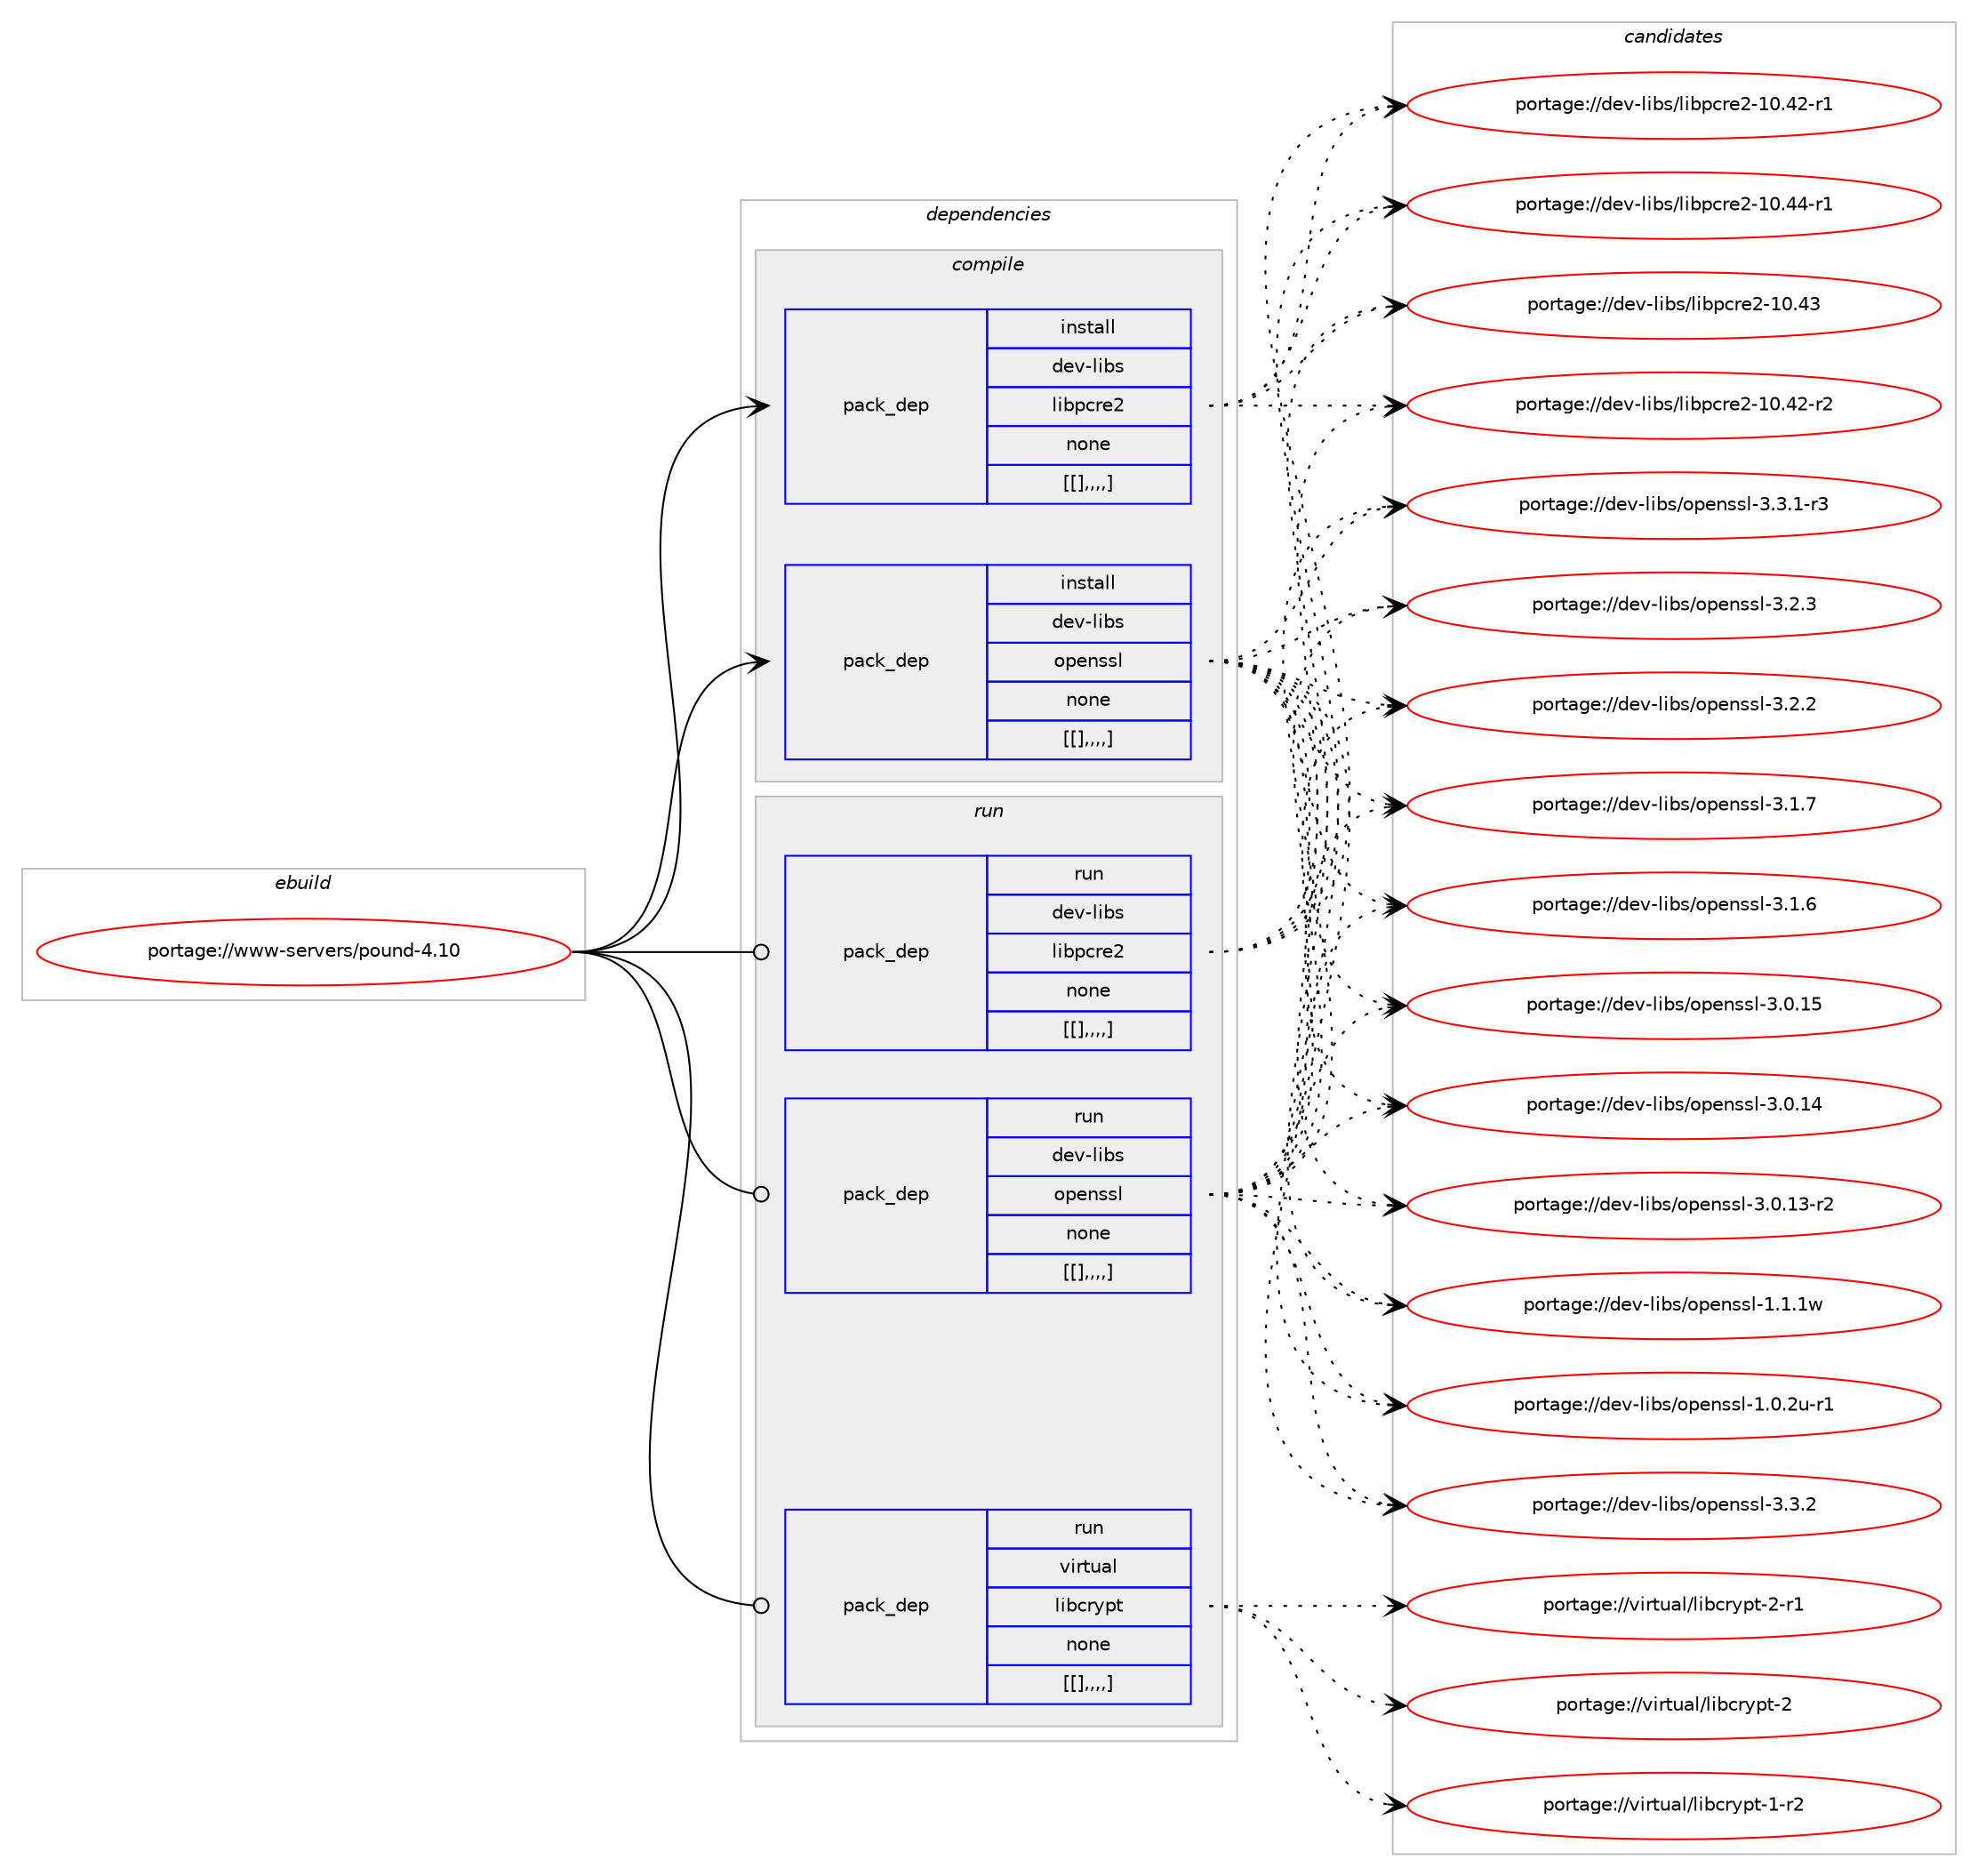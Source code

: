 digraph prolog {

# *************
# Graph options
# *************

newrank=true;
concentrate=true;
compound=true;
graph [rankdir=LR,fontname=Helvetica,fontsize=10,ranksep=1.5];#, ranksep=2.5, nodesep=0.2];
edge  [arrowhead=vee];
node  [fontname=Helvetica,fontsize=10];

# **********
# The ebuild
# **********

subgraph cluster_leftcol {
color=gray;
label=<<i>ebuild</i>>;
id [label="portage://www-servers/pound-4.10", color=red, width=4, href="../www-servers/pound-4.10.svg"];
}

# ****************
# The dependencies
# ****************

subgraph cluster_midcol {
color=gray;
label=<<i>dependencies</i>>;
subgraph cluster_compile {
fillcolor="#eeeeee";
style=filled;
label=<<i>compile</i>>;
subgraph pack338199 {
dependency467828 [label=<<TABLE BORDER="0" CELLBORDER="1" CELLSPACING="0" CELLPADDING="4" WIDTH="220"><TR><TD ROWSPAN="6" CELLPADDING="30">pack_dep</TD></TR><TR><TD WIDTH="110">install</TD></TR><TR><TD>dev-libs</TD></TR><TR><TD>libpcre2</TD></TR><TR><TD>none</TD></TR><TR><TD>[[],,,,]</TD></TR></TABLE>>, shape=none, color=blue];
}
id:e -> dependency467828:w [weight=20,style="solid",arrowhead="vee"];
subgraph pack338200 {
dependency467829 [label=<<TABLE BORDER="0" CELLBORDER="1" CELLSPACING="0" CELLPADDING="4" WIDTH="220"><TR><TD ROWSPAN="6" CELLPADDING="30">pack_dep</TD></TR><TR><TD WIDTH="110">install</TD></TR><TR><TD>dev-libs</TD></TR><TR><TD>openssl</TD></TR><TR><TD>none</TD></TR><TR><TD>[[],,,,]</TD></TR></TABLE>>, shape=none, color=blue];
}
id:e -> dependency467829:w [weight=20,style="solid",arrowhead="vee"];
}
subgraph cluster_compileandrun {
fillcolor="#eeeeee";
style=filled;
label=<<i>compile and run</i>>;
}
subgraph cluster_run {
fillcolor="#eeeeee";
style=filled;
label=<<i>run</i>>;
subgraph pack338201 {
dependency467830 [label=<<TABLE BORDER="0" CELLBORDER="1" CELLSPACING="0" CELLPADDING="4" WIDTH="220"><TR><TD ROWSPAN="6" CELLPADDING="30">pack_dep</TD></TR><TR><TD WIDTH="110">run</TD></TR><TR><TD>dev-libs</TD></TR><TR><TD>libpcre2</TD></TR><TR><TD>none</TD></TR><TR><TD>[[],,,,]</TD></TR></TABLE>>, shape=none, color=blue];
}
id:e -> dependency467830:w [weight=20,style="solid",arrowhead="odot"];
subgraph pack338202 {
dependency467831 [label=<<TABLE BORDER="0" CELLBORDER="1" CELLSPACING="0" CELLPADDING="4" WIDTH="220"><TR><TD ROWSPAN="6" CELLPADDING="30">pack_dep</TD></TR><TR><TD WIDTH="110">run</TD></TR><TR><TD>dev-libs</TD></TR><TR><TD>openssl</TD></TR><TR><TD>none</TD></TR><TR><TD>[[],,,,]</TD></TR></TABLE>>, shape=none, color=blue];
}
id:e -> dependency467831:w [weight=20,style="solid",arrowhead="odot"];
subgraph pack338203 {
dependency467832 [label=<<TABLE BORDER="0" CELLBORDER="1" CELLSPACING="0" CELLPADDING="4" WIDTH="220"><TR><TD ROWSPAN="6" CELLPADDING="30">pack_dep</TD></TR><TR><TD WIDTH="110">run</TD></TR><TR><TD>virtual</TD></TR><TR><TD>libcrypt</TD></TR><TR><TD>none</TD></TR><TR><TD>[[],,,,]</TD></TR></TABLE>>, shape=none, color=blue];
}
id:e -> dependency467832:w [weight=20,style="solid",arrowhead="odot"];
}
}

# **************
# The candidates
# **************

subgraph cluster_choices {
rank=same;
color=gray;
label=<<i>candidates</i>>;

subgraph choice338199 {
color=black;
nodesep=1;
choice1001011184510810598115471081059811299114101504549484652524511449 [label="portage://dev-libs/libpcre2-10.44-r1", color=red, width=4,href="../dev-libs/libpcre2-10.44-r1.svg"];
choice100101118451081059811547108105981129911410150454948465251 [label="portage://dev-libs/libpcre2-10.43", color=red, width=4,href="../dev-libs/libpcre2-10.43.svg"];
choice1001011184510810598115471081059811299114101504549484652504511450 [label="portage://dev-libs/libpcre2-10.42-r2", color=red, width=4,href="../dev-libs/libpcre2-10.42-r2.svg"];
choice1001011184510810598115471081059811299114101504549484652504511449 [label="portage://dev-libs/libpcre2-10.42-r1", color=red, width=4,href="../dev-libs/libpcre2-10.42-r1.svg"];
dependency467828:e -> choice1001011184510810598115471081059811299114101504549484652524511449:w [style=dotted,weight="100"];
dependency467828:e -> choice100101118451081059811547108105981129911410150454948465251:w [style=dotted,weight="100"];
dependency467828:e -> choice1001011184510810598115471081059811299114101504549484652504511450:w [style=dotted,weight="100"];
dependency467828:e -> choice1001011184510810598115471081059811299114101504549484652504511449:w [style=dotted,weight="100"];
}
subgraph choice338200 {
color=black;
nodesep=1;
choice100101118451081059811547111112101110115115108455146514650 [label="portage://dev-libs/openssl-3.3.2", color=red, width=4,href="../dev-libs/openssl-3.3.2.svg"];
choice1001011184510810598115471111121011101151151084551465146494511451 [label="portage://dev-libs/openssl-3.3.1-r3", color=red, width=4,href="../dev-libs/openssl-3.3.1-r3.svg"];
choice100101118451081059811547111112101110115115108455146504651 [label="portage://dev-libs/openssl-3.2.3", color=red, width=4,href="../dev-libs/openssl-3.2.3.svg"];
choice100101118451081059811547111112101110115115108455146504650 [label="portage://dev-libs/openssl-3.2.2", color=red, width=4,href="../dev-libs/openssl-3.2.2.svg"];
choice100101118451081059811547111112101110115115108455146494655 [label="portage://dev-libs/openssl-3.1.7", color=red, width=4,href="../dev-libs/openssl-3.1.7.svg"];
choice100101118451081059811547111112101110115115108455146494654 [label="portage://dev-libs/openssl-3.1.6", color=red, width=4,href="../dev-libs/openssl-3.1.6.svg"];
choice10010111845108105981154711111210111011511510845514648464953 [label="portage://dev-libs/openssl-3.0.15", color=red, width=4,href="../dev-libs/openssl-3.0.15.svg"];
choice10010111845108105981154711111210111011511510845514648464952 [label="portage://dev-libs/openssl-3.0.14", color=red, width=4,href="../dev-libs/openssl-3.0.14.svg"];
choice100101118451081059811547111112101110115115108455146484649514511450 [label="portage://dev-libs/openssl-3.0.13-r2", color=red, width=4,href="../dev-libs/openssl-3.0.13-r2.svg"];
choice100101118451081059811547111112101110115115108454946494649119 [label="portage://dev-libs/openssl-1.1.1w", color=red, width=4,href="../dev-libs/openssl-1.1.1w.svg"];
choice1001011184510810598115471111121011101151151084549464846501174511449 [label="portage://dev-libs/openssl-1.0.2u-r1", color=red, width=4,href="../dev-libs/openssl-1.0.2u-r1.svg"];
dependency467829:e -> choice100101118451081059811547111112101110115115108455146514650:w [style=dotted,weight="100"];
dependency467829:e -> choice1001011184510810598115471111121011101151151084551465146494511451:w [style=dotted,weight="100"];
dependency467829:e -> choice100101118451081059811547111112101110115115108455146504651:w [style=dotted,weight="100"];
dependency467829:e -> choice100101118451081059811547111112101110115115108455146504650:w [style=dotted,weight="100"];
dependency467829:e -> choice100101118451081059811547111112101110115115108455146494655:w [style=dotted,weight="100"];
dependency467829:e -> choice100101118451081059811547111112101110115115108455146494654:w [style=dotted,weight="100"];
dependency467829:e -> choice10010111845108105981154711111210111011511510845514648464953:w [style=dotted,weight="100"];
dependency467829:e -> choice10010111845108105981154711111210111011511510845514648464952:w [style=dotted,weight="100"];
dependency467829:e -> choice100101118451081059811547111112101110115115108455146484649514511450:w [style=dotted,weight="100"];
dependency467829:e -> choice100101118451081059811547111112101110115115108454946494649119:w [style=dotted,weight="100"];
dependency467829:e -> choice1001011184510810598115471111121011101151151084549464846501174511449:w [style=dotted,weight="100"];
}
subgraph choice338201 {
color=black;
nodesep=1;
choice1001011184510810598115471081059811299114101504549484652524511449 [label="portage://dev-libs/libpcre2-10.44-r1", color=red, width=4,href="../dev-libs/libpcre2-10.44-r1.svg"];
choice100101118451081059811547108105981129911410150454948465251 [label="portage://dev-libs/libpcre2-10.43", color=red, width=4,href="../dev-libs/libpcre2-10.43.svg"];
choice1001011184510810598115471081059811299114101504549484652504511450 [label="portage://dev-libs/libpcre2-10.42-r2", color=red, width=4,href="../dev-libs/libpcre2-10.42-r2.svg"];
choice1001011184510810598115471081059811299114101504549484652504511449 [label="portage://dev-libs/libpcre2-10.42-r1", color=red, width=4,href="../dev-libs/libpcre2-10.42-r1.svg"];
dependency467830:e -> choice1001011184510810598115471081059811299114101504549484652524511449:w [style=dotted,weight="100"];
dependency467830:e -> choice100101118451081059811547108105981129911410150454948465251:w [style=dotted,weight="100"];
dependency467830:e -> choice1001011184510810598115471081059811299114101504549484652504511450:w [style=dotted,weight="100"];
dependency467830:e -> choice1001011184510810598115471081059811299114101504549484652504511449:w [style=dotted,weight="100"];
}
subgraph choice338202 {
color=black;
nodesep=1;
choice100101118451081059811547111112101110115115108455146514650 [label="portage://dev-libs/openssl-3.3.2", color=red, width=4,href="../dev-libs/openssl-3.3.2.svg"];
choice1001011184510810598115471111121011101151151084551465146494511451 [label="portage://dev-libs/openssl-3.3.1-r3", color=red, width=4,href="../dev-libs/openssl-3.3.1-r3.svg"];
choice100101118451081059811547111112101110115115108455146504651 [label="portage://dev-libs/openssl-3.2.3", color=red, width=4,href="../dev-libs/openssl-3.2.3.svg"];
choice100101118451081059811547111112101110115115108455146504650 [label="portage://dev-libs/openssl-3.2.2", color=red, width=4,href="../dev-libs/openssl-3.2.2.svg"];
choice100101118451081059811547111112101110115115108455146494655 [label="portage://dev-libs/openssl-3.1.7", color=red, width=4,href="../dev-libs/openssl-3.1.7.svg"];
choice100101118451081059811547111112101110115115108455146494654 [label="portage://dev-libs/openssl-3.1.6", color=red, width=4,href="../dev-libs/openssl-3.1.6.svg"];
choice10010111845108105981154711111210111011511510845514648464953 [label="portage://dev-libs/openssl-3.0.15", color=red, width=4,href="../dev-libs/openssl-3.0.15.svg"];
choice10010111845108105981154711111210111011511510845514648464952 [label="portage://dev-libs/openssl-3.0.14", color=red, width=4,href="../dev-libs/openssl-3.0.14.svg"];
choice100101118451081059811547111112101110115115108455146484649514511450 [label="portage://dev-libs/openssl-3.0.13-r2", color=red, width=4,href="../dev-libs/openssl-3.0.13-r2.svg"];
choice100101118451081059811547111112101110115115108454946494649119 [label="portage://dev-libs/openssl-1.1.1w", color=red, width=4,href="../dev-libs/openssl-1.1.1w.svg"];
choice1001011184510810598115471111121011101151151084549464846501174511449 [label="portage://dev-libs/openssl-1.0.2u-r1", color=red, width=4,href="../dev-libs/openssl-1.0.2u-r1.svg"];
dependency467831:e -> choice100101118451081059811547111112101110115115108455146514650:w [style=dotted,weight="100"];
dependency467831:e -> choice1001011184510810598115471111121011101151151084551465146494511451:w [style=dotted,weight="100"];
dependency467831:e -> choice100101118451081059811547111112101110115115108455146504651:w [style=dotted,weight="100"];
dependency467831:e -> choice100101118451081059811547111112101110115115108455146504650:w [style=dotted,weight="100"];
dependency467831:e -> choice100101118451081059811547111112101110115115108455146494655:w [style=dotted,weight="100"];
dependency467831:e -> choice100101118451081059811547111112101110115115108455146494654:w [style=dotted,weight="100"];
dependency467831:e -> choice10010111845108105981154711111210111011511510845514648464953:w [style=dotted,weight="100"];
dependency467831:e -> choice10010111845108105981154711111210111011511510845514648464952:w [style=dotted,weight="100"];
dependency467831:e -> choice100101118451081059811547111112101110115115108455146484649514511450:w [style=dotted,weight="100"];
dependency467831:e -> choice100101118451081059811547111112101110115115108454946494649119:w [style=dotted,weight="100"];
dependency467831:e -> choice1001011184510810598115471111121011101151151084549464846501174511449:w [style=dotted,weight="100"];
}
subgraph choice338203 {
color=black;
nodesep=1;
choice1181051141161179710847108105989911412111211645504511449 [label="portage://virtual/libcrypt-2-r1", color=red, width=4,href="../virtual/libcrypt-2-r1.svg"];
choice118105114116117971084710810598991141211121164550 [label="portage://virtual/libcrypt-2", color=red, width=4,href="../virtual/libcrypt-2.svg"];
choice1181051141161179710847108105989911412111211645494511450 [label="portage://virtual/libcrypt-1-r2", color=red, width=4,href="../virtual/libcrypt-1-r2.svg"];
dependency467832:e -> choice1181051141161179710847108105989911412111211645504511449:w [style=dotted,weight="100"];
dependency467832:e -> choice118105114116117971084710810598991141211121164550:w [style=dotted,weight="100"];
dependency467832:e -> choice1181051141161179710847108105989911412111211645494511450:w [style=dotted,weight="100"];
}
}

}
